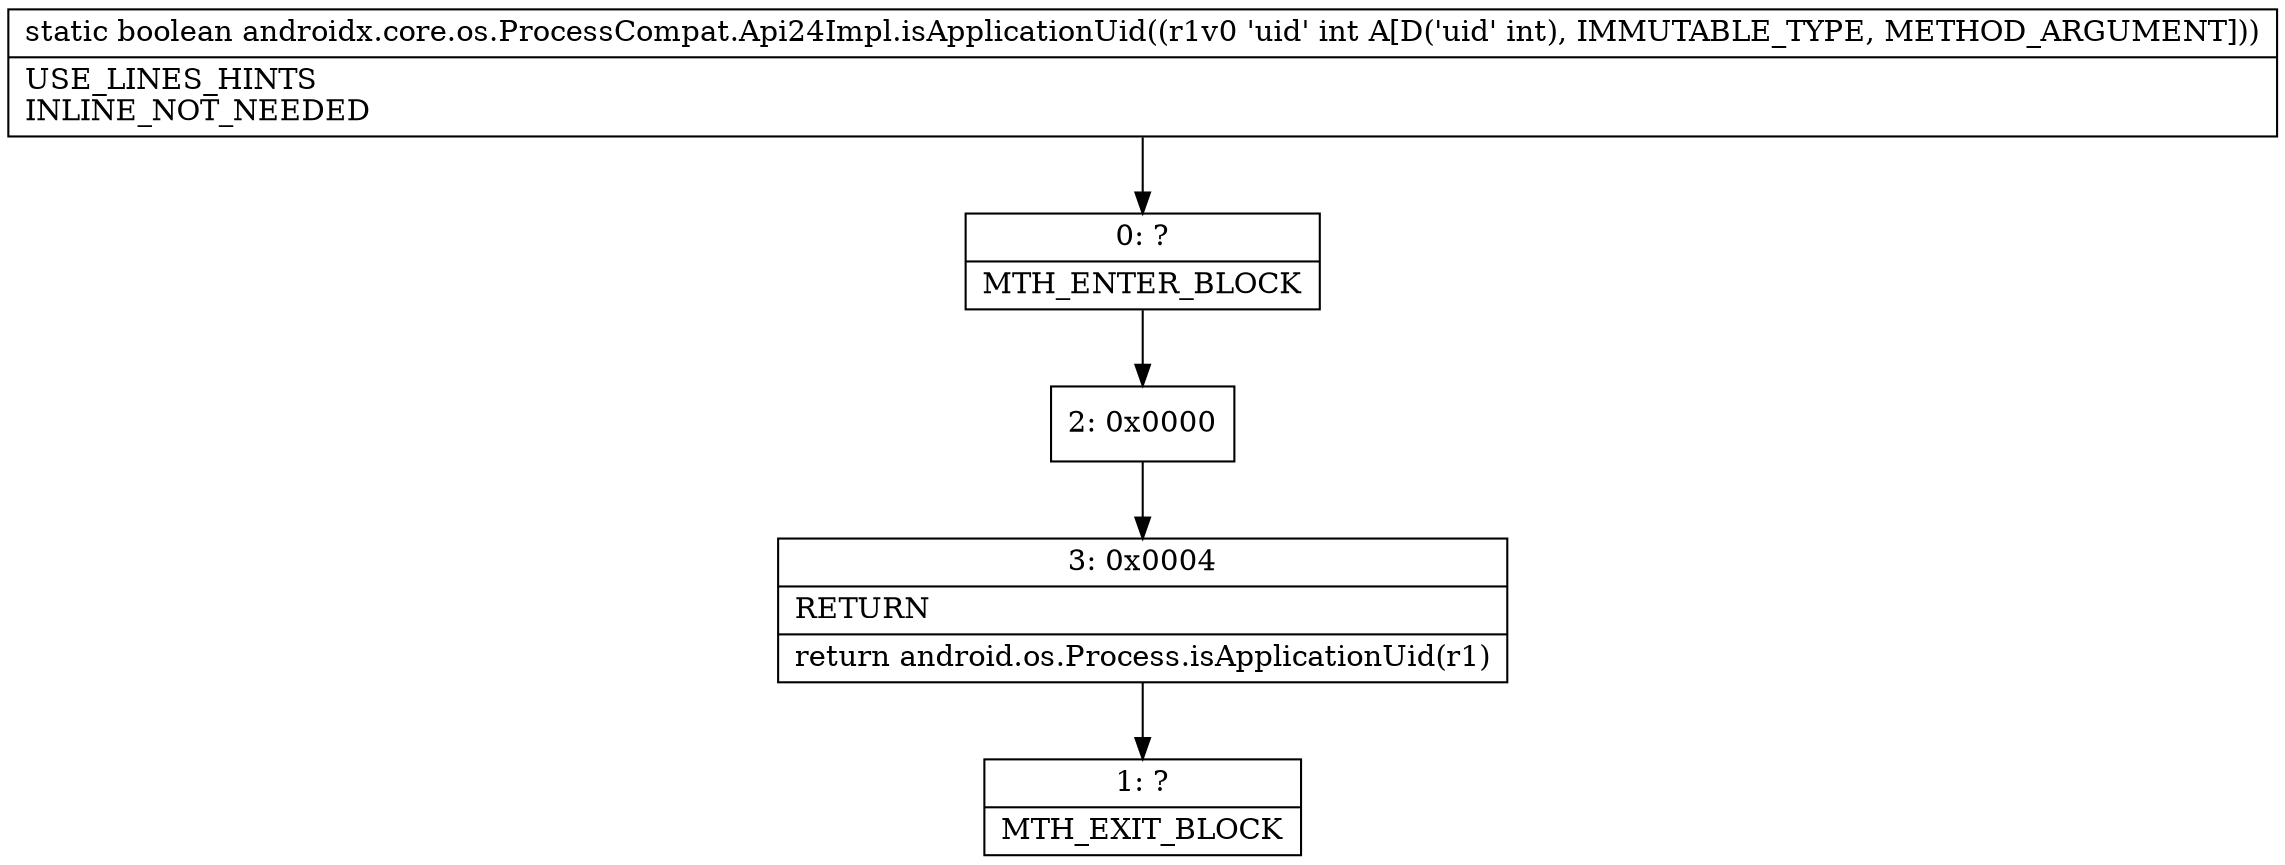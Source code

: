 digraph "CFG forandroidx.core.os.ProcessCompat.Api24Impl.isApplicationUid(I)Z" {
Node_0 [shape=record,label="{0\:\ ?|MTH_ENTER_BLOCK\l}"];
Node_2 [shape=record,label="{2\:\ 0x0000}"];
Node_3 [shape=record,label="{3\:\ 0x0004|RETURN\l|return android.os.Process.isApplicationUid(r1)\l}"];
Node_1 [shape=record,label="{1\:\ ?|MTH_EXIT_BLOCK\l}"];
MethodNode[shape=record,label="{static boolean androidx.core.os.ProcessCompat.Api24Impl.isApplicationUid((r1v0 'uid' int A[D('uid' int), IMMUTABLE_TYPE, METHOD_ARGUMENT]))  | USE_LINES_HINTS\lINLINE_NOT_NEEDED\l}"];
MethodNode -> Node_0;Node_0 -> Node_2;
Node_2 -> Node_3;
Node_3 -> Node_1;
}

